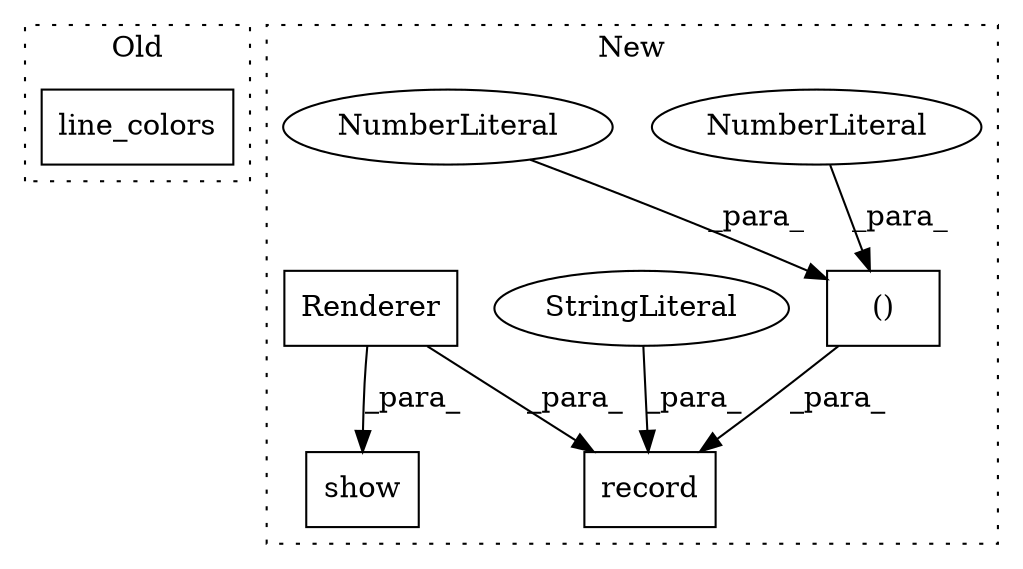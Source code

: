 digraph G {
subgraph cluster0 {
1 [label="line_colors" a="32" s="2158,2181" l="12,1" shape="box"];
label = "Old";
style="dotted";
}
subgraph cluster1 {
2 [label="()" a="106" s="2385" l="19" shape="box"];
3 [label="NumberLiteral" a="34" s="2401" l="3" shape="ellipse"];
4 [label="NumberLiteral" a="34" s="2385" l="3" shape="ellipse"];
5 [label="record" a="32" s="2339,2404" l="7,2" shape="box"];
6 [label="StringLiteral" a="45" s="2348" l="29" shape="ellipse"];
7 [label="Renderer" a="32" s="2242" l="10" shape="box"];
8 [label="show" a="32" s="2448,2454" l="5,1" shape="box"];
label = "New";
style="dotted";
}
2 -> 5 [label="_para_"];
3 -> 2 [label="_para_"];
4 -> 2 [label="_para_"];
6 -> 5 [label="_para_"];
7 -> 5 [label="_para_"];
7 -> 8 [label="_para_"];
}